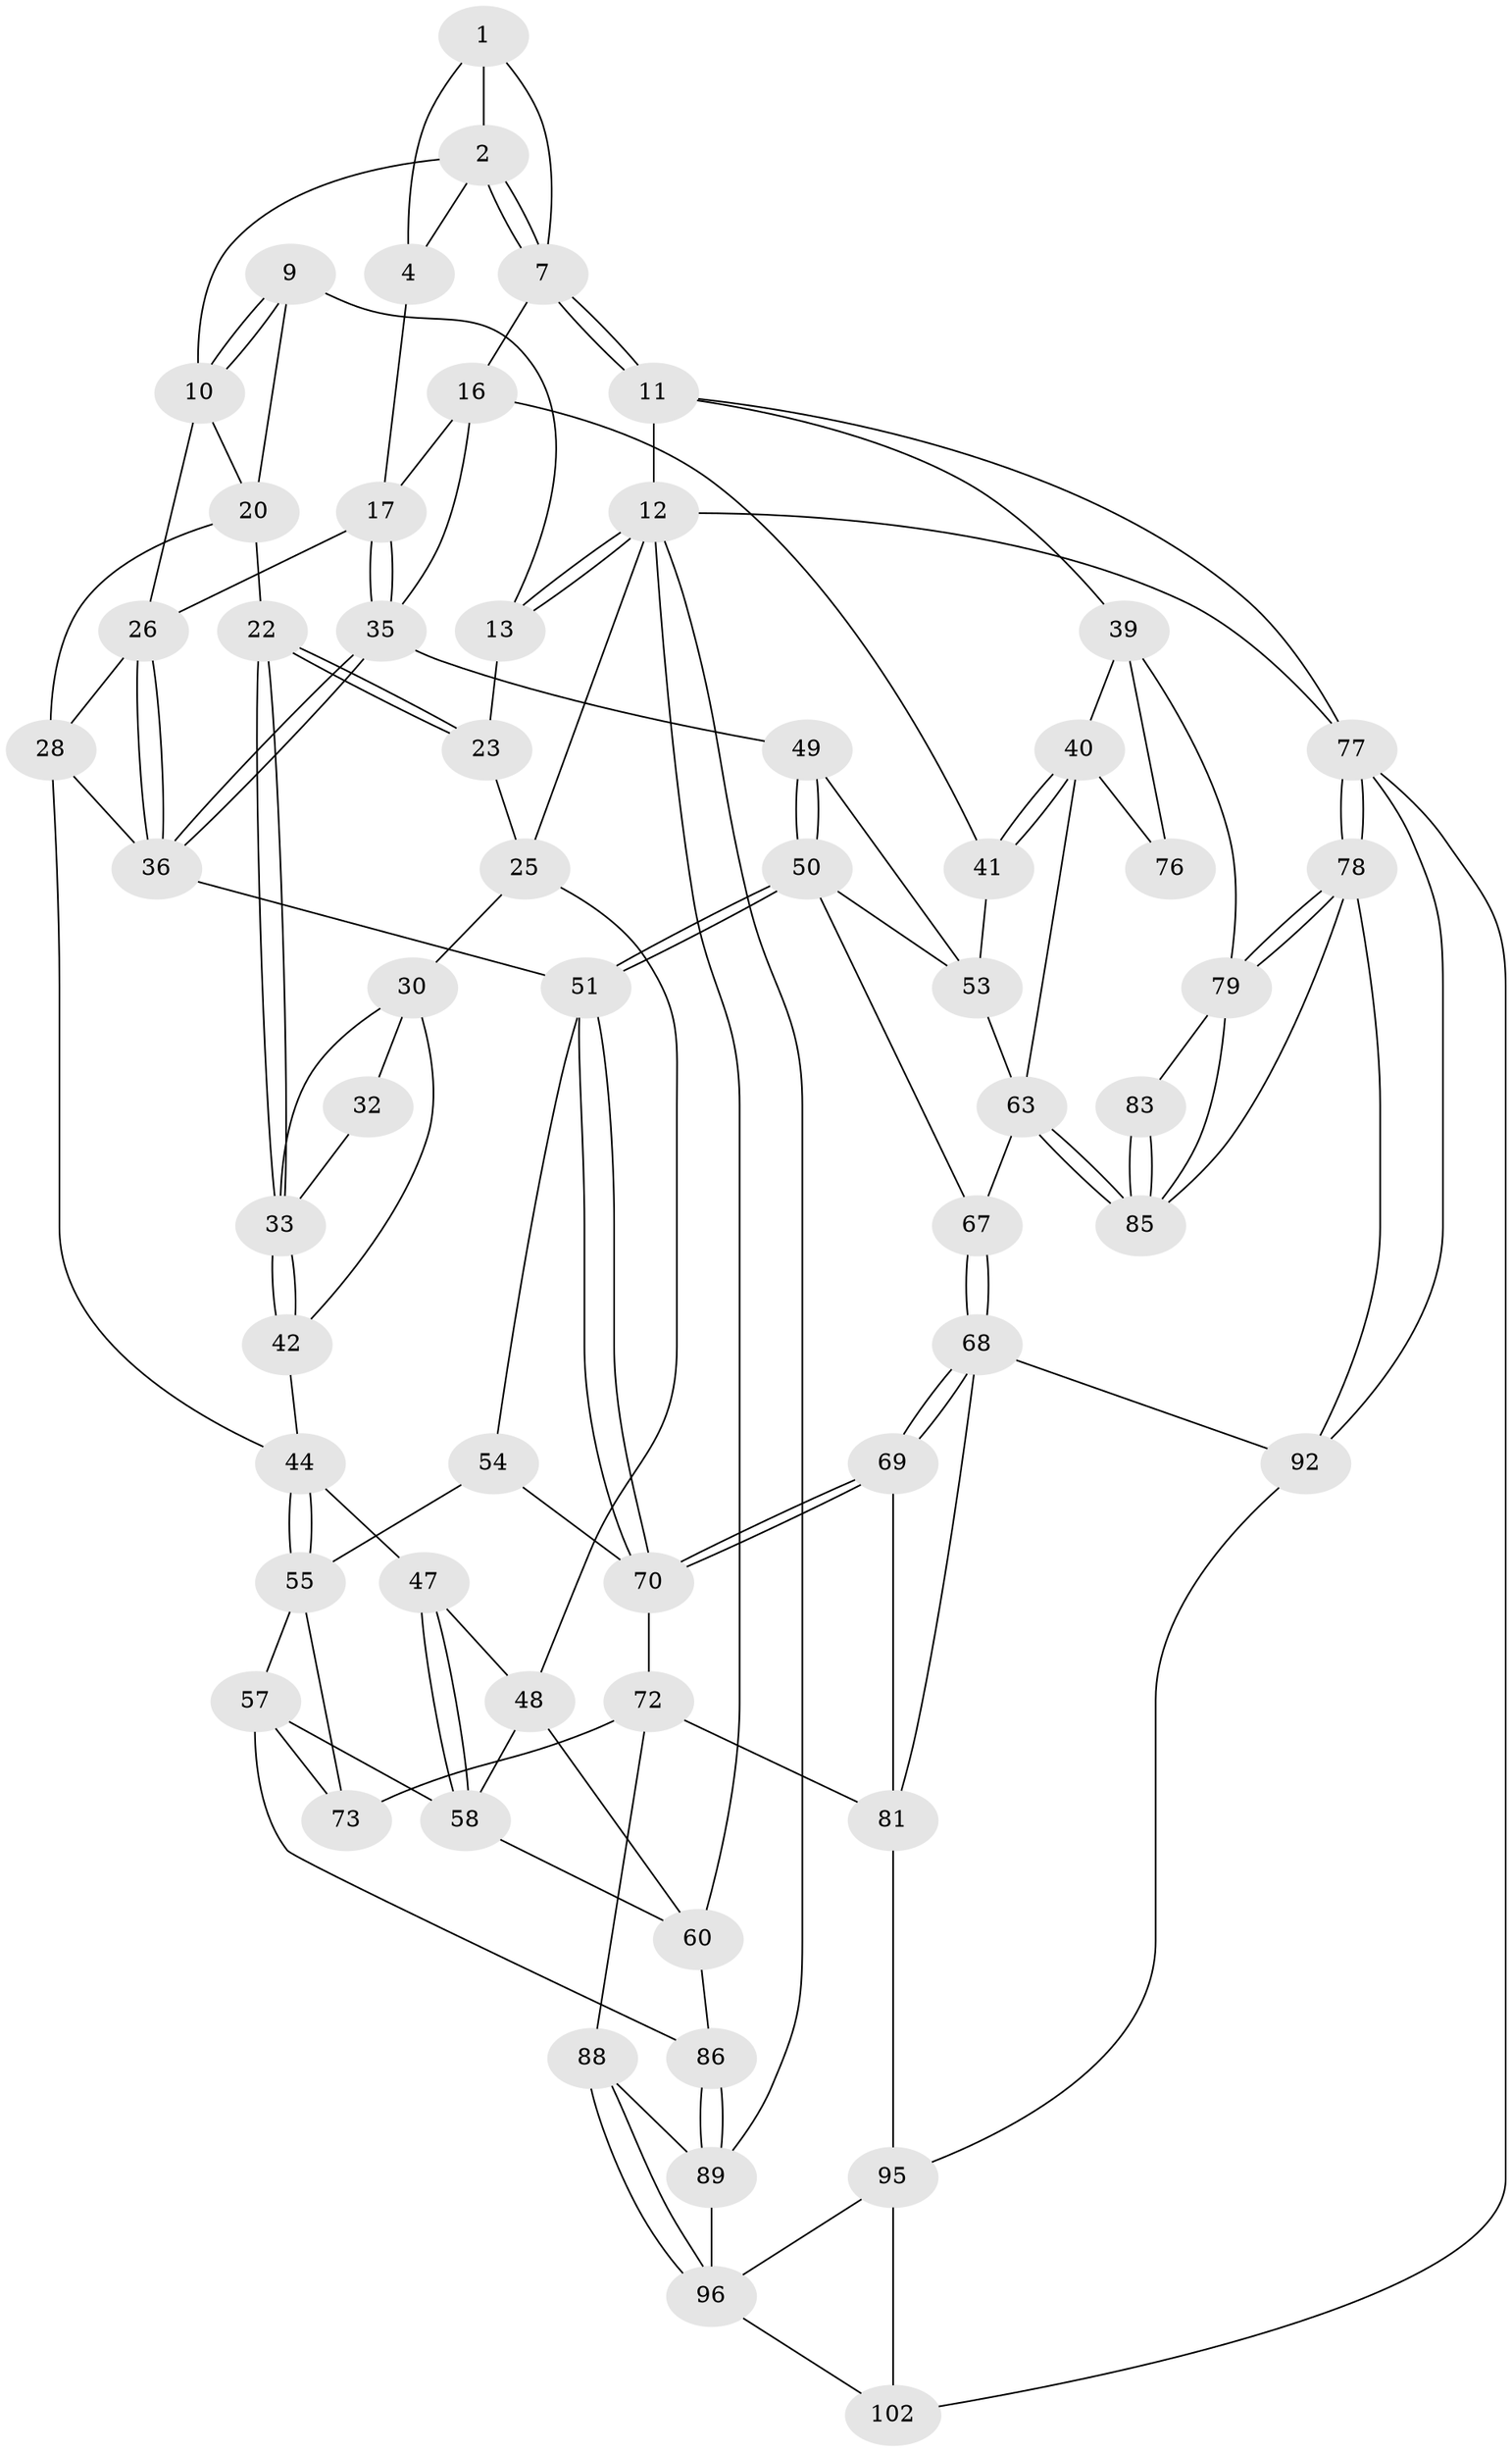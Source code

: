 // original degree distribution, {3: 0.058823529411764705, 5: 0.5490196078431373, 6: 0.22549019607843138, 4: 0.16666666666666666}
// Generated by graph-tools (version 1.1) at 2025/38/02/21/25 10:38:58]
// undirected, 59 vertices, 133 edges
graph export_dot {
graph [start="1"]
  node [color=gray90,style=filled];
  1 [pos="+0.9335641058530991+0",super="+6"];
  2 [pos="+1+0",super="+3"];
  4 [pos="+0.5310905932117924+0",super="+5"];
  7 [pos="+1+0",super="+8"];
  9 [pos="+0.3265020891855903+0",super="+14"];
  10 [pos="+0.48743641757974165+0",super="+19"];
  11 [pos="+1+0"];
  12 [pos="+0+0",super="+61"];
  13 [pos="+0+0",super="+15"];
  16 [pos="+0.8181755090502163+0.150775439382018",super="+37"];
  17 [pos="+0.5721409956239317+0.04306527735805546",super="+18"];
  20 [pos="+0.24338538434997364+0.1250703653933493",super="+21"];
  22 [pos="+0.18794815568753773+0.2176921437360945"];
  23 [pos="+0.14628083619453242+0.1610888676035605",super="+24"];
  25 [pos="+0+0",super="+29"];
  26 [pos="+0.35958752188670257+0.26493742892786765",super="+27"];
  28 [pos="+0.2674218230424318+0.2481423971239237",super="+43"];
  30 [pos="+0+0.2107523318342581",super="+31"];
  32 [pos="+0.12133931631128475+0.17641925951247894"];
  33 [pos="+0.12183169829094834+0.29172406248840765",super="+34"];
  35 [pos="+0.5831536268662862+0.25566237139355824",super="+38"];
  36 [pos="+0.3924940835459668+0.30367663341596823",super="+46"];
  39 [pos="+1+0.3318907434155504",super="+75"];
  40 [pos="+1+0.35463133429087507",super="+62"];
  41 [pos="+0.9295350662957352+0.3287157230013341"];
  42 [pos="+0.11812737226712677+0.29913095264648754"];
  44 [pos="+0.15522969685448942+0.4057238639924463",super="+45"];
  47 [pos="+0.05804740885562541+0.41825619971559946"];
  48 [pos="+0+0.3466681868577094",super="+59"];
  49 [pos="+0.6030205875929656+0.4365386842387107"];
  50 [pos="+0.5999549736233999+0.44498151532496405",super="+66"];
  51 [pos="+0.48932315988758873+0.5416637916011152",super="+52"];
  53 [pos="+0.8047361160199551+0.41568126757087875",super="+65"];
  54 [pos="+0.23552148560608868+0.49016775870996865"];
  55 [pos="+0.21198044234799326+0.49292624813505054",super="+56"];
  57 [pos="+0.10911332595485705+0.6165634541214948",super="+80"];
  58 [pos="+0.04160680025719171+0.6023070967052415",super="+74"];
  60 [pos="+0+0.996553786384386",super="+87"];
  63 [pos="+0.8217646889796738+0.6601897398511517",super="+64"];
  67 [pos="+0.6880001133252212+0.6561619261045447"];
  68 [pos="+0.5763762892381221+0.6896322105482352",super="+93"];
  69 [pos="+0.5673799687919281+0.6778682254884278"];
  70 [pos="+0.4874445294084431+0.549043354660013",super="+71"];
  72 [pos="+0.34314995983001445+0.6560093111503477",super="+82"];
  73 [pos="+0.2714406904010594+0.6367278016722887"];
  76 [pos="+0.9258710101308812+0.6235101721197227"];
  77 [pos="+1+1",super="+98"];
  78 [pos="+1+0.9455516369079888",super="+91"];
  79 [pos="+1+0.6908147706441462",super="+84"];
  81 [pos="+0.3644952617813738+0.7271562680353368",super="+94"];
  83 [pos="+1+0.683182165880051"];
  85 [pos="+0.8472609486968322+0.7481315161425468",super="+90"];
  86 [pos="+0.16135311158752944+0.8117971572789583"];
  88 [pos="+0.272373437037986+0.8487207113307582"];
  89 [pos="+0.21903645108475614+0.8588136591192678",super="+97"];
  92 [pos="+0.8502448775984057+0.8170785454301903",super="+99"];
  95 [pos="+0.5556629355846838+0.8333510690404873",super="+100"];
  96 [pos="+0.41156086732685637+0.9066029228080118",super="+101"];
  102 [pos="+0.7177488629533664+1"];
  1 -- 2;
  1 -- 7;
  1 -- 4;
  2 -- 7;
  2 -- 7;
  2 -- 10;
  2 -- 4;
  4 -- 17;
  7 -- 11;
  7 -- 11;
  7 -- 16;
  9 -- 10;
  9 -- 10;
  9 -- 20;
  9 -- 13;
  10 -- 26;
  10 -- 20;
  11 -- 12;
  11 -- 39;
  11 -- 77;
  12 -- 13;
  12 -- 13;
  12 -- 25;
  12 -- 77;
  12 -- 60;
  12 -- 89;
  13 -- 23;
  16 -- 17;
  16 -- 41;
  16 -- 35;
  17 -- 35;
  17 -- 35;
  17 -- 26;
  20 -- 28;
  20 -- 22;
  22 -- 23;
  22 -- 23;
  22 -- 33;
  22 -- 33;
  23 -- 25;
  25 -- 48;
  25 -- 30;
  26 -- 36;
  26 -- 36;
  26 -- 28;
  28 -- 36;
  28 -- 44;
  30 -- 42;
  30 -- 32;
  30 -- 33;
  32 -- 33;
  33 -- 42;
  33 -- 42;
  35 -- 36;
  35 -- 36;
  35 -- 49;
  36 -- 51;
  39 -- 40;
  39 -- 76;
  39 -- 79;
  40 -- 41;
  40 -- 41;
  40 -- 76;
  40 -- 63;
  41 -- 53;
  42 -- 44;
  44 -- 55;
  44 -- 55;
  44 -- 47;
  47 -- 48;
  47 -- 58;
  47 -- 58;
  48 -- 60;
  48 -- 58;
  49 -- 50;
  49 -- 50;
  49 -- 53;
  50 -- 51;
  50 -- 51;
  50 -- 67;
  50 -- 53;
  51 -- 70;
  51 -- 70;
  51 -- 54;
  53 -- 63;
  54 -- 55;
  54 -- 70;
  55 -- 73;
  55 -- 57;
  57 -- 58;
  57 -- 73;
  57 -- 86;
  58 -- 60;
  60 -- 86;
  63 -- 85;
  63 -- 85;
  63 -- 67;
  67 -- 68;
  67 -- 68;
  68 -- 69;
  68 -- 69;
  68 -- 81;
  68 -- 92;
  69 -- 70;
  69 -- 70;
  69 -- 81;
  70 -- 72;
  72 -- 73;
  72 -- 81;
  72 -- 88;
  77 -- 78;
  77 -- 78;
  77 -- 102;
  77 -- 92;
  78 -- 79;
  78 -- 79;
  78 -- 92;
  78 -- 85;
  79 -- 83;
  79 -- 85;
  81 -- 95;
  83 -- 85;
  83 -- 85;
  86 -- 89;
  86 -- 89;
  88 -- 89;
  88 -- 96;
  88 -- 96;
  89 -- 96;
  92 -- 95;
  95 -- 96;
  95 -- 102;
  96 -- 102;
}
